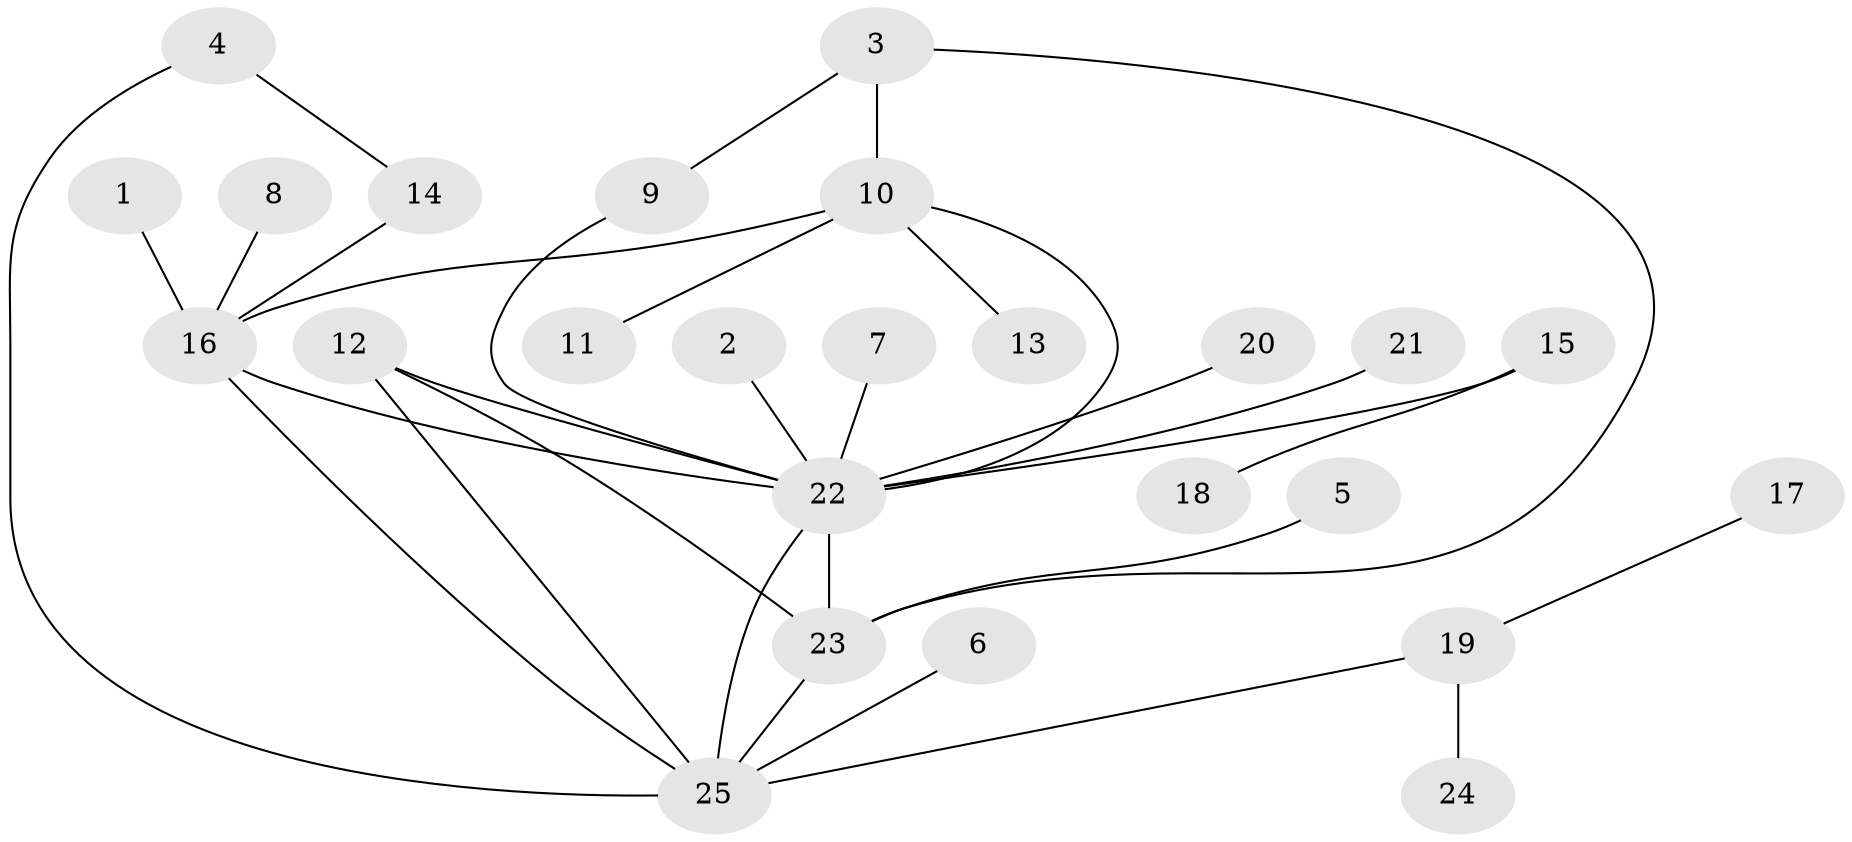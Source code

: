 // original degree distribution, {6: 0.06, 8: 0.02, 5: 0.04, 4: 0.06, 7: 0.04, 2: 0.22, 1: 0.5, 3: 0.06}
// Generated by graph-tools (version 1.1) at 2025/50/03/09/25 03:50:42]
// undirected, 25 vertices, 32 edges
graph export_dot {
graph [start="1"]
  node [color=gray90,style=filled];
  1;
  2;
  3;
  4;
  5;
  6;
  7;
  8;
  9;
  10;
  11;
  12;
  13;
  14;
  15;
  16;
  17;
  18;
  19;
  20;
  21;
  22;
  23;
  24;
  25;
  1 -- 16 [weight=1.0];
  2 -- 22 [weight=1.0];
  3 -- 9 [weight=1.0];
  3 -- 10 [weight=1.0];
  3 -- 23 [weight=1.0];
  4 -- 14 [weight=1.0];
  4 -- 25 [weight=1.0];
  5 -- 23 [weight=1.0];
  6 -- 25 [weight=1.0];
  7 -- 22 [weight=1.0];
  8 -- 16 [weight=1.0];
  9 -- 22 [weight=1.0];
  10 -- 11 [weight=1.0];
  10 -- 13 [weight=1.0];
  10 -- 16 [weight=1.0];
  10 -- 22 [weight=1.0];
  12 -- 22 [weight=1.0];
  12 -- 23 [weight=1.0];
  12 -- 25 [weight=1.0];
  14 -- 16 [weight=1.0];
  15 -- 18 [weight=1.0];
  15 -- 22 [weight=1.0];
  16 -- 22 [weight=1.0];
  16 -- 25 [weight=1.0];
  17 -- 19 [weight=1.0];
  19 -- 24 [weight=1.0];
  19 -- 25 [weight=1.0];
  20 -- 22 [weight=1.0];
  21 -- 22 [weight=1.0];
  22 -- 23 [weight=2.0];
  22 -- 25 [weight=1.0];
  23 -- 25 [weight=1.0];
}
